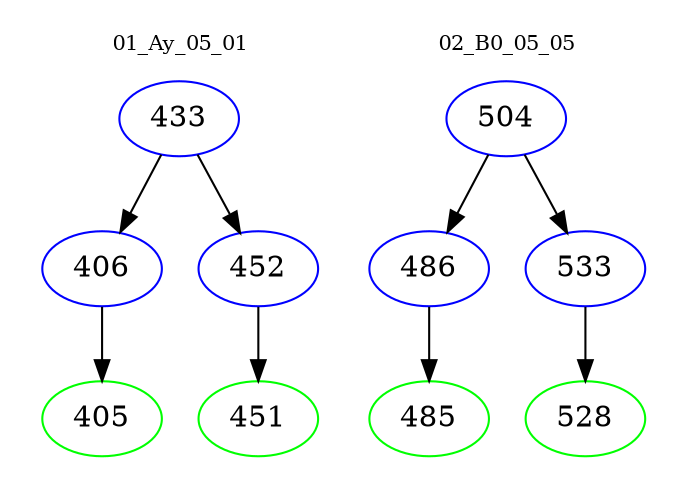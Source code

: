 digraph{
subgraph cluster_0 {
color = white
label = "01_Ay_05_01";
fontsize=10;
T0_433 [label="433", color="blue"]
T0_433 -> T0_406 [color="black"]
T0_406 [label="406", color="blue"]
T0_406 -> T0_405 [color="black"]
T0_405 [label="405", color="green"]
T0_433 -> T0_452 [color="black"]
T0_452 [label="452", color="blue"]
T0_452 -> T0_451 [color="black"]
T0_451 [label="451", color="green"]
}
subgraph cluster_1 {
color = white
label = "02_B0_05_05";
fontsize=10;
T1_504 [label="504", color="blue"]
T1_504 -> T1_486 [color="black"]
T1_486 [label="486", color="blue"]
T1_486 -> T1_485 [color="black"]
T1_485 [label="485", color="green"]
T1_504 -> T1_533 [color="black"]
T1_533 [label="533", color="blue"]
T1_533 -> T1_528 [color="black"]
T1_528 [label="528", color="green"]
}
}
